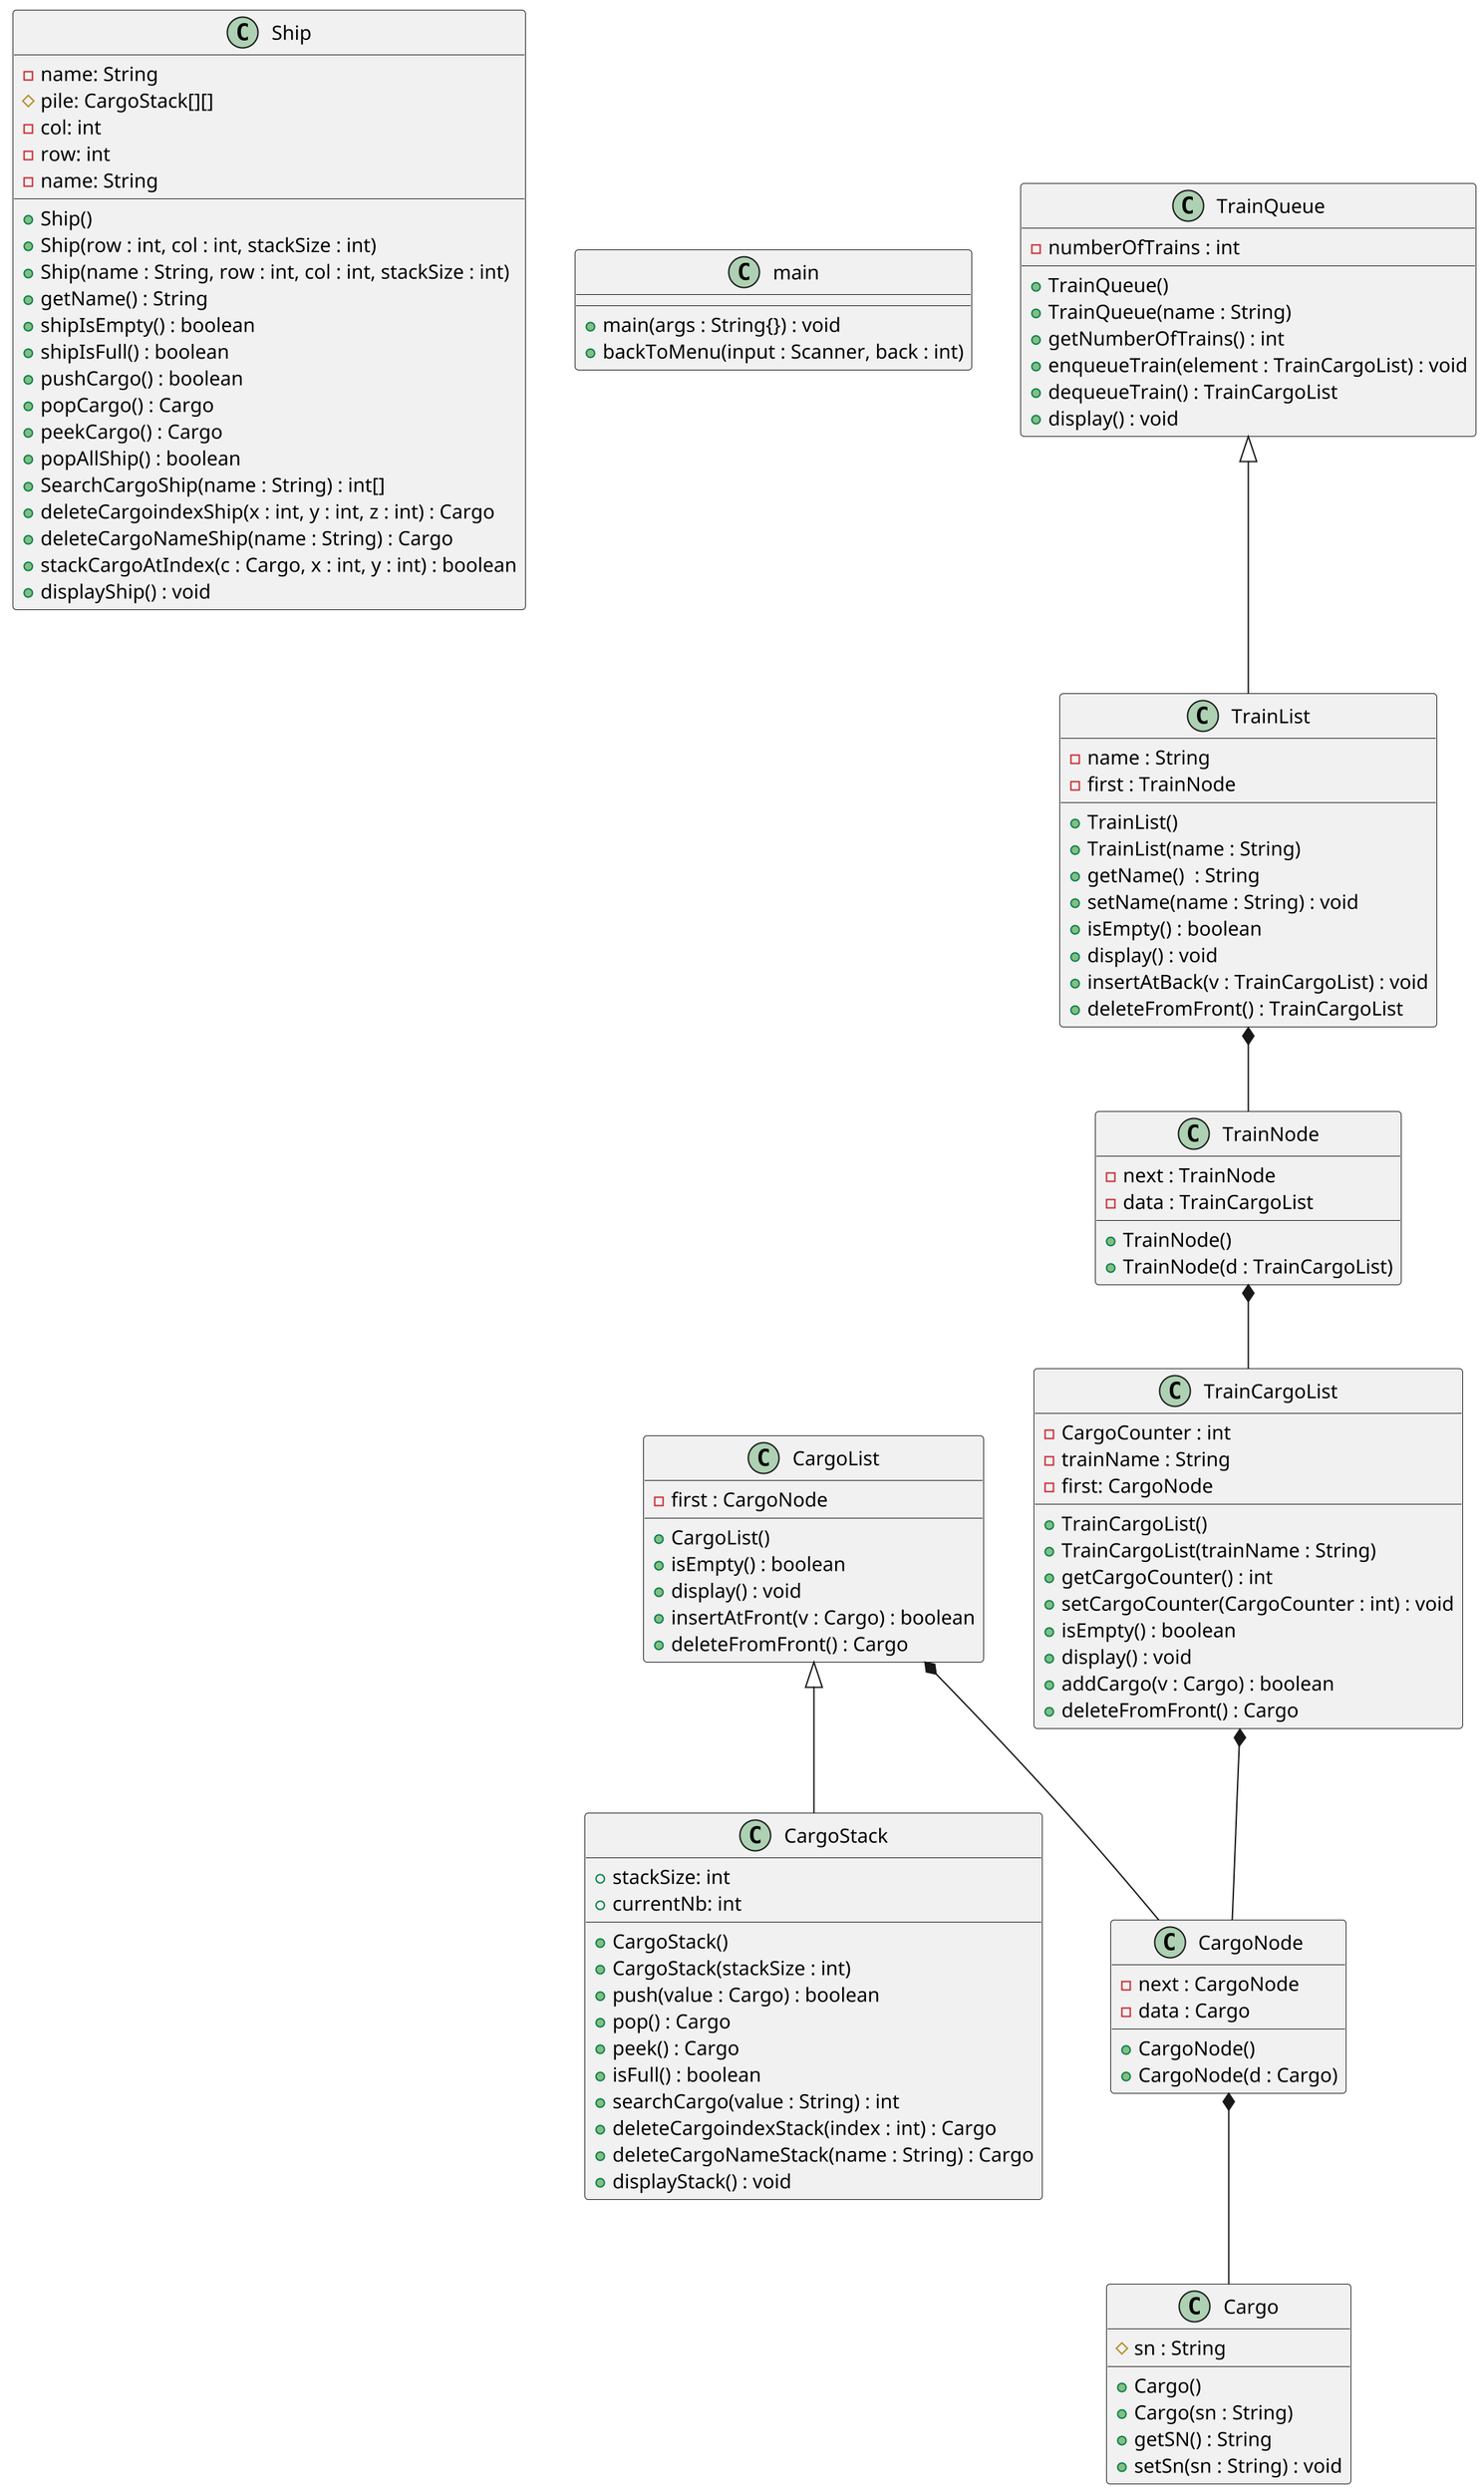 @startuml
scale 2
class Ship {
    -name: String
    #pile: CargoStack[][]
    -col: int
    -row: int
    -name: String

    +Ship()
    +Ship(row : int, col : int, stackSize : int)
    +Ship(name : String, row : int, col : int, stackSize : int)
    +getName() : String
    +shipIsEmpty() : boolean
    +shipIsFull() : boolean
    +pushCargo() : boolean
    +popCargo() : Cargo
    +peekCargo() : Cargo
    +popAllShip() : boolean
    +SearchCargoShip(name : String) : int[]
    +deleteCargoindexShip(x : int, y : int, z : int) : Cargo
    +deleteCargoNameShip(name : String) : Cargo
    +stackCargoAtIndex(c : Cargo, x : int, y : int) : boolean
    +displayShip() : void
}

class main {
    +main(args : String{}) : void
    +backToMenu(input : Scanner, back : int)
}

class CargoStack {
    +stackSize: int
    +currentNb: int
    +CargoStack()
    +CargoStack(stackSize : int)
    +push(value : Cargo) : boolean
    +pop() : Cargo
    +peek() : Cargo
    +isFull() : boolean
    +searchCargo(value : String) : int
    +deleteCargoindexStack(index : int) : Cargo
    +deleteCargoNameStack(name : String) : Cargo
    +displayStack() : void
}

class CargoList {
    -first : CargoNode
    +CargoList()
    +isEmpty() : boolean
    +display() : void
    +insertAtFront(v : Cargo) : boolean
    +deleteFromFront() : Cargo
}

class CargoNode {
    -next : CargoNode
    -data : Cargo
    +CargoNode()
    +CargoNode(d : Cargo)
}

class TrainCargoList {
    -CargoCounter : int
    -trainName : String
    -first: CargoNode
    +TrainCargoList()
    +TrainCargoList(trainName : String)
    +getCargoCounter() : int
    +setCargoCounter(CargoCounter : int) : void
    +isEmpty() : boolean
    +display() : void
    +addCargo(v : Cargo) : boolean
    +deleteFromFront() : Cargo
}

class Cargo {
    #sn : String
    +Cargo()
    +Cargo(sn : String)
    +getSN() : String
    +setSn(sn : String) : void
}

class TrainList {
    -name : String
    -first : TrainNode
    +TrainList()
    +TrainList(name : String)
    +getName()  : String
    +setName(name : String) : void
    +isEmpty() : boolean
    +display() : void
    +insertAtBack(v : TrainCargoList) : void
    +deleteFromFront() : TrainCargoList
}

class TrainNode {
    -next : TrainNode
    -data : TrainCargoList
    +TrainNode()
    +TrainNode(d : TrainCargoList)
}

class TrainQueue {
    -numberOfTrains : int
    +TrainQueue()
    +TrainQueue(name : String)
    +getNumberOfTrains() : int
    +enqueueTrain(element : TrainCargoList) : void
    +dequeueTrain() : TrainCargoList
    +display() : void
}

CargoList <|-- CargoStack
TrainQueue <|-- TrainList
TrainList *-- TrainNode
TrainNode *-- TrainCargoList
TrainCargoList *-- CargoNode
CargoNode *-- Cargo
CargoList *-- CargoNode

@enduml